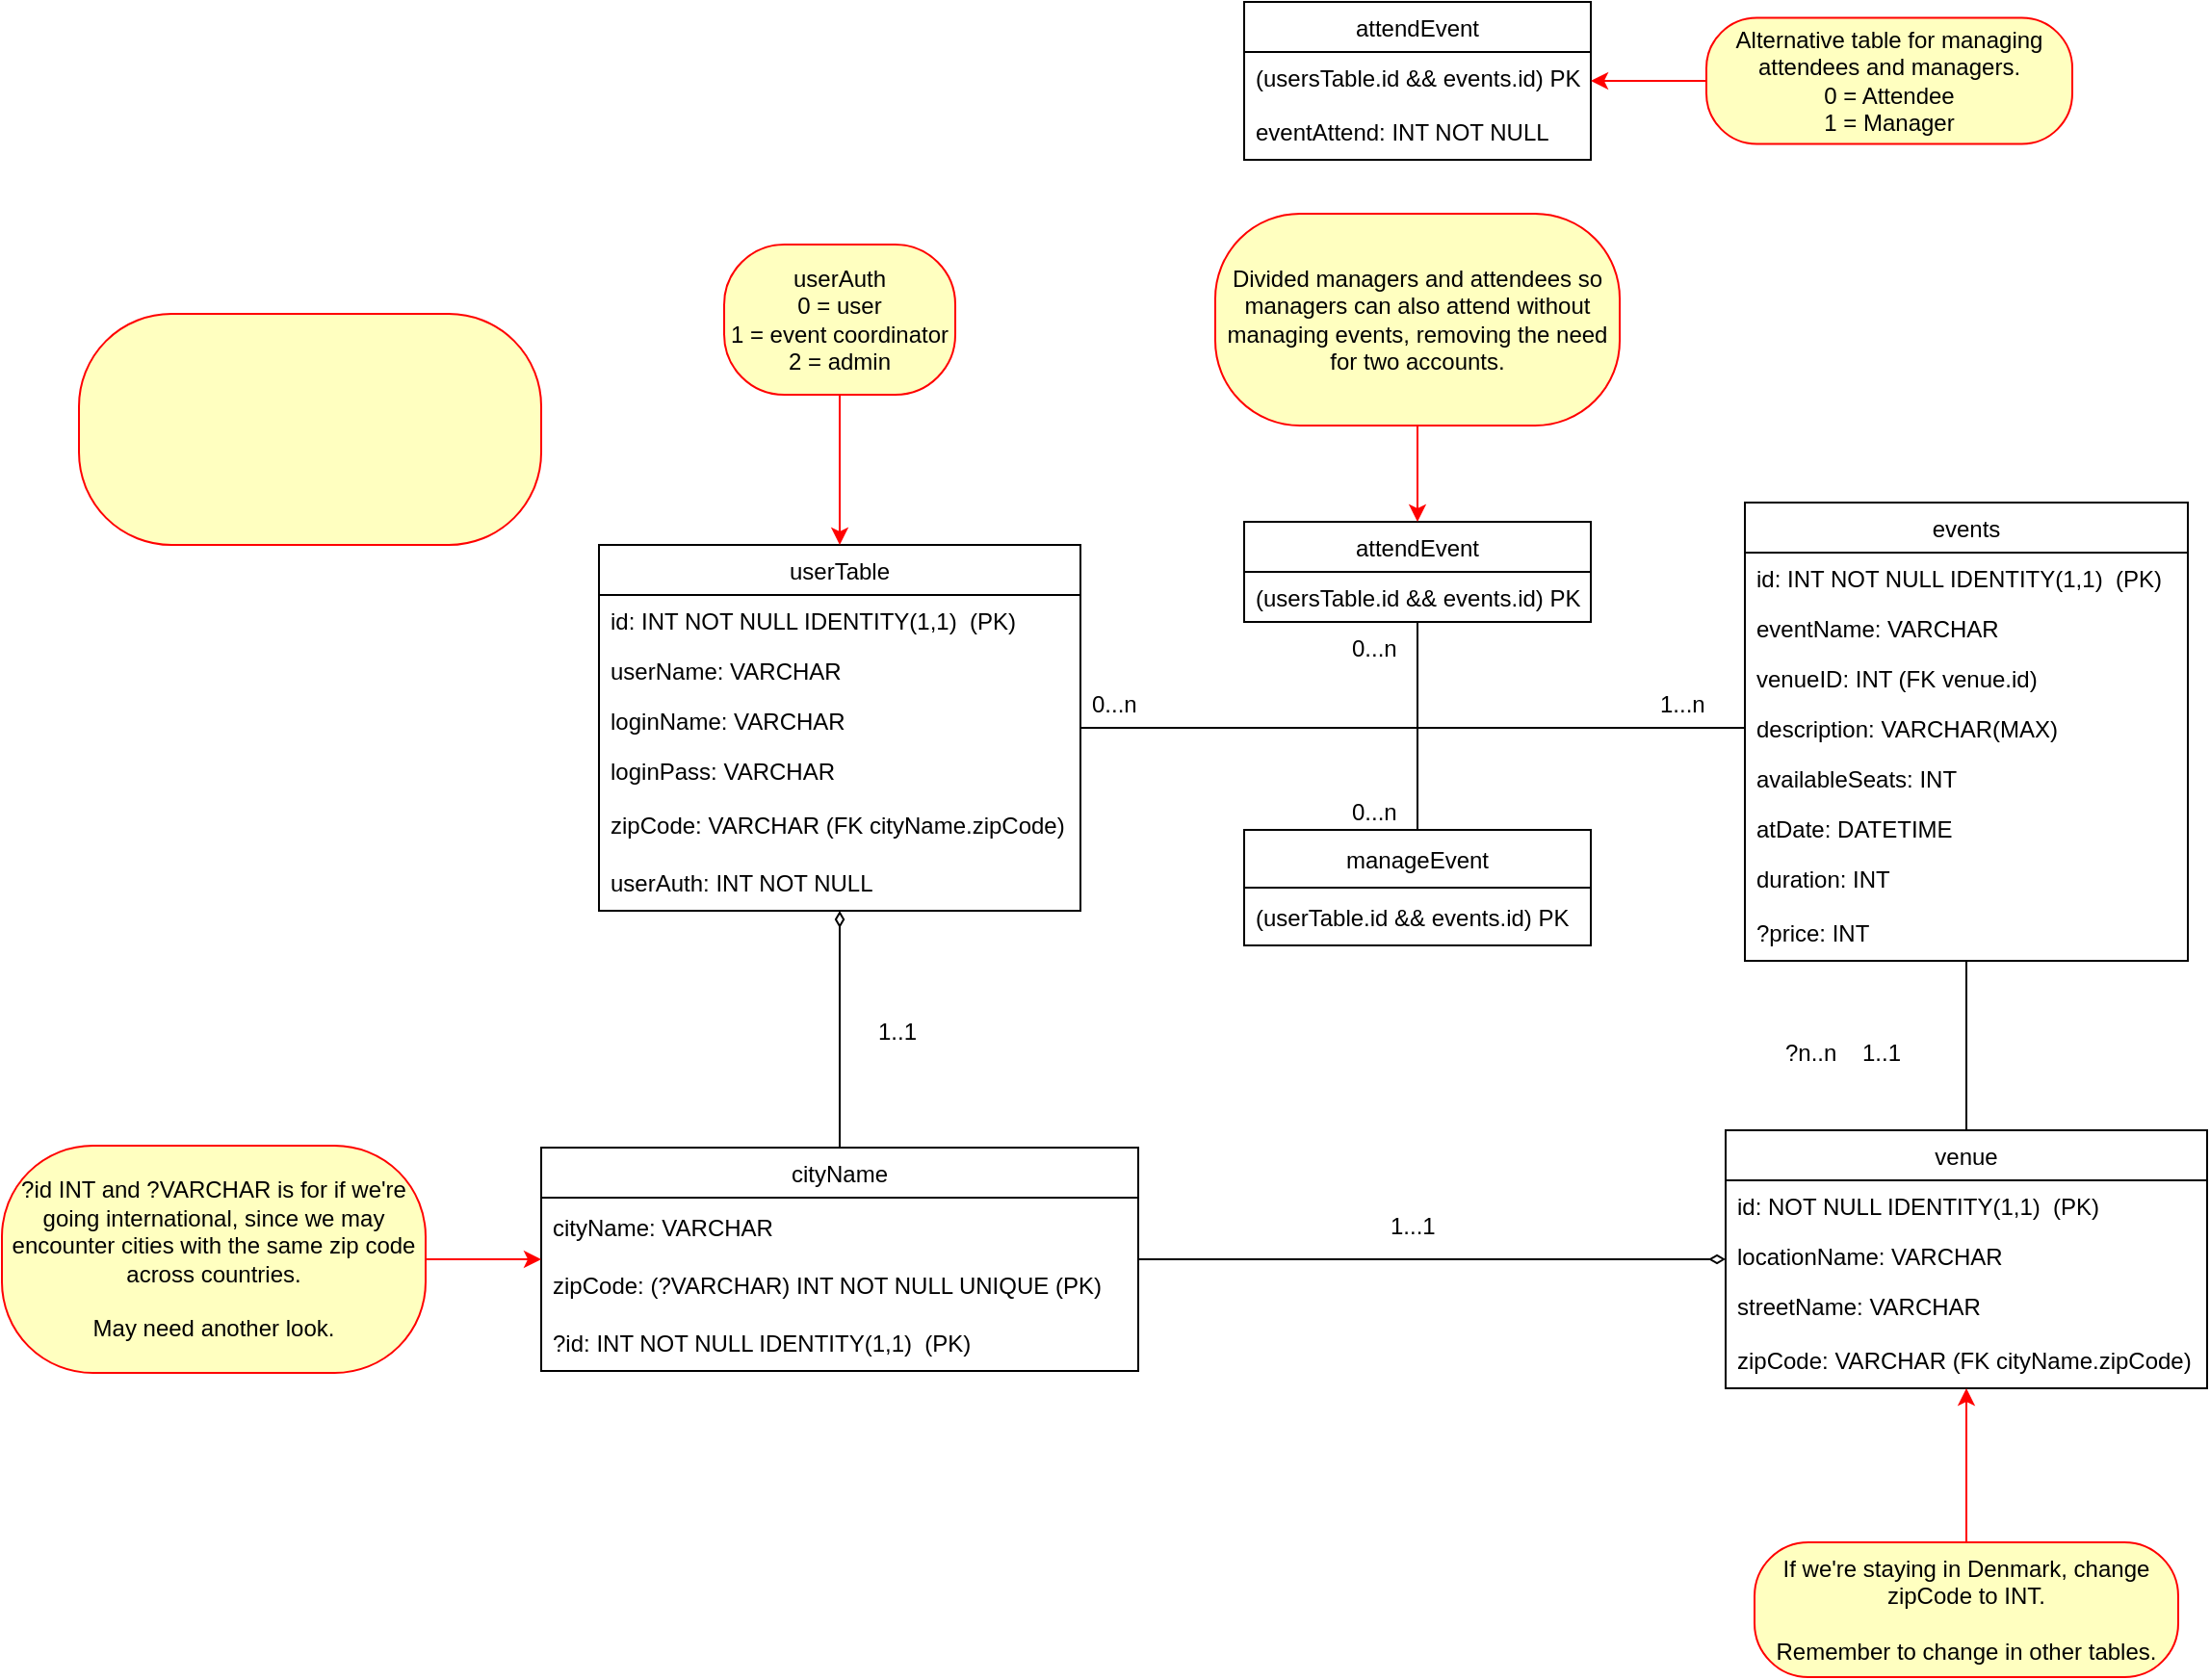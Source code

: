 <mxfile version="17.1.3" type="device"><diagram id="kEZYG3aGLap40qByYtUj" name="Side-1"><mxGraphModel dx="1360" dy="802" grid="1" gridSize="10" guides="1" tooltips="1" connect="1" arrows="1" fold="1" page="1" pageScale="1" pageWidth="827" pageHeight="1169" math="0" shadow="0"><root><mxCell id="0"/><mxCell id="1" parent="0"/><mxCell id="DgWlFO5S93TjzgwufPxI-1" value="events" style="swimlane;fontStyle=0;childLayout=stackLayout;horizontal=1;startSize=26;fillColor=none;horizontalStack=0;resizeParent=1;resizeParentMax=0;resizeLast=0;collapsible=1;marginBottom=0;" parent="1" vertex="1"><mxGeometry x="945" y="420" width="230" height="238" as="geometry"/></mxCell><mxCell id="DgWlFO5S93TjzgwufPxI-2" value="id: INT NOT NULL IDENTITY(1,1)  (PK)" style="text;strokeColor=none;fillColor=none;align=left;verticalAlign=top;spacingLeft=4;spacingRight=4;overflow=hidden;rotatable=0;points=[[0,0.5],[1,0.5]];portConstraint=eastwest;" parent="DgWlFO5S93TjzgwufPxI-1" vertex="1"><mxGeometry y="26" width="230" height="26" as="geometry"/></mxCell><mxCell id="DgWlFO5S93TjzgwufPxI-3" value="eventName: VARCHAR" style="text;strokeColor=none;fillColor=none;align=left;verticalAlign=top;spacingLeft=4;spacingRight=4;overflow=hidden;rotatable=0;points=[[0,0.5],[1,0.5]];portConstraint=eastwest;" parent="DgWlFO5S93TjzgwufPxI-1" vertex="1"><mxGeometry y="52" width="230" height="26" as="geometry"/></mxCell><mxCell id="DgWlFO5S93TjzgwufPxI-4" value="venueID: INT (FK venue.id)" style="text;strokeColor=none;fillColor=none;align=left;verticalAlign=top;spacingLeft=4;spacingRight=4;overflow=hidden;rotatable=0;points=[[0,0.5],[1,0.5]];portConstraint=eastwest;" parent="DgWlFO5S93TjzgwufPxI-1" vertex="1"><mxGeometry y="78" width="230" height="26" as="geometry"/></mxCell><mxCell id="5uSxXT8iUN5kk2MYFM6S-7" value="description: VARCHAR(MAX)" style="text;strokeColor=none;fillColor=none;align=left;verticalAlign=top;spacingLeft=4;spacingRight=4;overflow=hidden;rotatable=0;points=[[0,0.5],[1,0.5]];portConstraint=eastwest;" parent="DgWlFO5S93TjzgwufPxI-1" vertex="1"><mxGeometry y="104" width="230" height="26" as="geometry"/></mxCell><mxCell id="5uSxXT8iUN5kk2MYFM6S-8" value="availableSeats: INT" style="text;strokeColor=none;fillColor=none;align=left;verticalAlign=top;spacingLeft=4;spacingRight=4;overflow=hidden;rotatable=0;points=[[0,0.5],[1,0.5]];portConstraint=eastwest;" parent="DgWlFO5S93TjzgwufPxI-1" vertex="1"><mxGeometry y="130" width="230" height="26" as="geometry"/></mxCell><mxCell id="Txrur7zDu547Oeru97nZ-1" value="atDate: DATETIME" style="text;strokeColor=none;fillColor=none;align=left;verticalAlign=top;spacingLeft=4;spacingRight=4;overflow=hidden;rotatable=0;points=[[0,0.5],[1,0.5]];portConstraint=eastwest;" parent="DgWlFO5S93TjzgwufPxI-1" vertex="1"><mxGeometry y="156" width="230" height="26" as="geometry"/></mxCell><mxCell id="5uSxXT8iUN5kk2MYFM6S-10" value="duration: INT" style="text;strokeColor=none;fillColor=none;align=left;verticalAlign=top;spacingLeft=4;spacingRight=4;overflow=hidden;rotatable=0;points=[[0,0.5],[1,0.5]];portConstraint=eastwest;" parent="DgWlFO5S93TjzgwufPxI-1" vertex="1"><mxGeometry y="182" width="230" height="26" as="geometry"/></mxCell><mxCell id="3msqR7CbSsmQal9hS8hQ-15" value="?price: INT" style="text;strokeColor=none;fillColor=none;align=left;verticalAlign=middle;spacingLeft=4;spacingRight=4;overflow=hidden;points=[[0,0.5],[1,0.5]];portConstraint=eastwest;rotatable=0;" parent="DgWlFO5S93TjzgwufPxI-1" vertex="1"><mxGeometry y="208" width="230" height="30" as="geometry"/></mxCell><mxCell id="DgWlFO5S93TjzgwufPxI-5" value="userTable" style="swimlane;fontStyle=0;childLayout=stackLayout;horizontal=1;startSize=26;fillColor=none;horizontalStack=0;resizeParent=1;resizeParentMax=0;resizeLast=0;collapsible=1;marginBottom=0;" parent="1" vertex="1"><mxGeometry x="350.01" y="442" width="250" height="190" as="geometry"/></mxCell><mxCell id="DgWlFO5S93TjzgwufPxI-6" value="id: INT NOT NULL IDENTITY(1,1)  (PK)" style="text;strokeColor=none;fillColor=none;align=left;verticalAlign=top;spacingLeft=4;spacingRight=4;overflow=hidden;rotatable=0;points=[[0,0.5],[1,0.5]];portConstraint=eastwest;" parent="DgWlFO5S93TjzgwufPxI-5" vertex="1"><mxGeometry y="26" width="250" height="26" as="geometry"/></mxCell><mxCell id="DgWlFO5S93TjzgwufPxI-7" value="userName: VARCHAR" style="text;strokeColor=none;fillColor=none;align=left;verticalAlign=top;spacingLeft=4;spacingRight=4;overflow=hidden;rotatable=0;points=[[0,0.5],[1,0.5]];portConstraint=eastwest;" parent="DgWlFO5S93TjzgwufPxI-5" vertex="1"><mxGeometry y="52" width="250" height="26" as="geometry"/></mxCell><mxCell id="DgWlFO5S93TjzgwufPxI-8" value="loginName: VARCHAR" style="text;strokeColor=none;fillColor=none;align=left;verticalAlign=top;spacingLeft=4;spacingRight=4;overflow=hidden;rotatable=0;points=[[0,0.5],[1,0.5]];portConstraint=eastwest;" parent="DgWlFO5S93TjzgwufPxI-5" vertex="1"><mxGeometry y="78" width="250" height="26" as="geometry"/></mxCell><mxCell id="5uSxXT8iUN5kk2MYFM6S-1" value="loginPass: VARCHAR" style="text;strokeColor=none;fillColor=none;align=left;verticalAlign=top;spacingLeft=4;spacingRight=4;overflow=hidden;rotatable=0;points=[[0,0.5],[1,0.5]];portConstraint=eastwest;" parent="DgWlFO5S93TjzgwufPxI-5" vertex="1"><mxGeometry y="104" width="250" height="26" as="geometry"/></mxCell><mxCell id="3msqR7CbSsmQal9hS8hQ-7" value="zipCode: VARCHAR (FK cityName.zipCode)" style="text;strokeColor=none;fillColor=none;align=left;verticalAlign=middle;spacingLeft=4;spacingRight=4;overflow=hidden;points=[[0,0.5],[1,0.5]];portConstraint=eastwest;rotatable=0;" parent="DgWlFO5S93TjzgwufPxI-5" vertex="1"><mxGeometry y="130" width="250" height="30" as="geometry"/></mxCell><mxCell id="3msqR7CbSsmQal9hS8hQ-9" value="userAuth: INT NOT NULL" style="text;strokeColor=none;fillColor=none;align=left;verticalAlign=middle;spacingLeft=4;spacingRight=4;overflow=hidden;points=[[0,0.5],[1,0.5]];portConstraint=eastwest;rotatable=0;" parent="DgWlFO5S93TjzgwufPxI-5" vertex="1"><mxGeometry y="160" width="250" height="30" as="geometry"/></mxCell><mxCell id="3msqR7CbSsmQal9hS8hQ-27" style="edgeStyle=orthogonalEdgeStyle;rounded=0;orthogonalLoop=1;jettySize=auto;html=1;endArrow=none;endFill=0;strokeColor=#000000;" parent="1" source="DgWlFO5S93TjzgwufPxI-9" target="DgWlFO5S93TjzgwufPxI-1" edge="1"><mxGeometry relative="1" as="geometry"><mxPoint x="1055" y="660" as="targetPoint"/></mxGeometry></mxCell><mxCell id="DgWlFO5S93TjzgwufPxI-9" value="venue" style="swimlane;fontStyle=0;childLayout=stackLayout;horizontal=1;startSize=26;fillColor=none;horizontalStack=0;resizeParent=1;resizeParentMax=0;resizeLast=0;collapsible=1;marginBottom=0;" parent="1" vertex="1"><mxGeometry x="935" y="746" width="250" height="134" as="geometry"/></mxCell><mxCell id="5uSxXT8iUN5kk2MYFM6S-13" value="id: NOT NULL IDENTITY(1,1)  (PK)" style="text;strokeColor=none;fillColor=none;align=left;verticalAlign=top;spacingLeft=4;spacingRight=4;overflow=hidden;rotatable=0;points=[[0,0.5],[1,0.5]];portConstraint=eastwest;" parent="DgWlFO5S93TjzgwufPxI-9" vertex="1"><mxGeometry y="26" width="250" height="26" as="geometry"/></mxCell><mxCell id="DgWlFO5S93TjzgwufPxI-10" value="locationName: VARCHAR" style="text;strokeColor=none;fillColor=none;align=left;verticalAlign=top;spacingLeft=4;spacingRight=4;overflow=hidden;rotatable=0;points=[[0,0.5],[1,0.5]];portConstraint=eastwest;" parent="DgWlFO5S93TjzgwufPxI-9" vertex="1"><mxGeometry y="52" width="250" height="26" as="geometry"/></mxCell><mxCell id="DgWlFO5S93TjzgwufPxI-11" value="streetName: VARCHAR" style="text;strokeColor=none;fillColor=none;align=left;verticalAlign=top;spacingLeft=4;spacingRight=4;overflow=hidden;rotatable=0;points=[[0,0.5],[1,0.5]];portConstraint=eastwest;" parent="DgWlFO5S93TjzgwufPxI-9" vertex="1"><mxGeometry y="78" width="250" height="26" as="geometry"/></mxCell><mxCell id="3msqR7CbSsmQal9hS8hQ-8" value="zipCode: VARCHAR (FK cityName.zipCode)" style="text;strokeColor=none;fillColor=none;align=left;verticalAlign=middle;spacingLeft=4;spacingRight=4;overflow=hidden;points=[[0,0.5],[1,0.5]];portConstraint=eastwest;rotatable=0;" parent="DgWlFO5S93TjzgwufPxI-9" vertex="1"><mxGeometry y="104" width="250" height="30" as="geometry"/></mxCell><mxCell id="3msqR7CbSsmQal9hS8hQ-26" style="edgeStyle=orthogonalEdgeStyle;rounded=0;orthogonalLoop=1;jettySize=auto;html=1;endArrow=none;endFill=0;strokeColor=#000000;" parent="1" source="5uSxXT8iUN5kk2MYFM6S-3" edge="1"><mxGeometry relative="1" as="geometry"><mxPoint x="775" y="542" as="targetPoint"/></mxGeometry></mxCell><mxCell id="5uSxXT8iUN5kk2MYFM6S-3" value="attendEvent" style="swimlane;fontStyle=0;childLayout=stackLayout;horizontal=1;startSize=26;fillColor=none;horizontalStack=0;resizeParent=1;resizeParentMax=0;resizeLast=0;collapsible=1;marginBottom=0;" parent="1" vertex="1"><mxGeometry x="685" y="430" width="180" height="52" as="geometry"/></mxCell><mxCell id="5uSxXT8iUN5kk2MYFM6S-5" value="(usersTable.id &amp;&amp; events.id) PK" style="text;strokeColor=none;fillColor=none;align=left;verticalAlign=top;spacingLeft=4;spacingRight=4;overflow=hidden;rotatable=0;points=[[0,0.5],[1,0.5]];portConstraint=eastwest;" parent="5uSxXT8iUN5kk2MYFM6S-3" vertex="1"><mxGeometry y="26" width="180" height="26" as="geometry"/></mxCell><mxCell id="3msqR7CbSsmQal9hS8hQ-23" style="edgeStyle=orthogonalEdgeStyle;rounded=0;orthogonalLoop=1;jettySize=auto;html=1;entryX=0.5;entryY=0;entryDx=0;entryDy=0;strokeColor=#FF0000;" parent="1" source="5uSxXT8iUN5kk2MYFM6S-11" target="DgWlFO5S93TjzgwufPxI-5" edge="1"><mxGeometry relative="1" as="geometry"/></mxCell><mxCell id="5uSxXT8iUN5kk2MYFM6S-11" value="userAuth&lt;br&gt;0 = user&lt;br&gt;1 = event coordinator&lt;br&gt;2 = admin" style="rounded=1;whiteSpace=wrap;html=1;arcSize=40;fontColor=#000000;fillColor=#ffffc0;strokeColor=#ff0000;" parent="1" vertex="1"><mxGeometry x="415.01" y="286" width="120" height="78" as="geometry"/></mxCell><mxCell id="3msqR7CbSsmQal9hS8hQ-28" style="edgeStyle=orthogonalEdgeStyle;rounded=0;orthogonalLoop=1;jettySize=auto;html=1;endArrow=diamondThin;endFill=0;strokeColor=#000000;" parent="1" source="3msqR7CbSsmQal9hS8hQ-2" target="DgWlFO5S93TjzgwufPxI-5" edge="1"><mxGeometry relative="1" as="geometry"/></mxCell><mxCell id="3msqR7CbSsmQal9hS8hQ-2" value="cityName" style="swimlane;fontStyle=0;childLayout=stackLayout;horizontal=1;startSize=26;fillColor=none;horizontalStack=0;resizeParent=1;resizeParentMax=0;resizeLast=0;collapsible=1;marginBottom=0;" parent="1" vertex="1"><mxGeometry x="320.01" y="755" width="310" height="116" as="geometry"/></mxCell><mxCell id="3msqR7CbSsmQal9hS8hQ-5" value="cityName: VARCHAR" style="text;strokeColor=none;fillColor=none;align=left;verticalAlign=middle;spacingLeft=4;spacingRight=4;overflow=hidden;points=[[0,0.5],[1,0.5]];portConstraint=eastwest;rotatable=0;" parent="3msqR7CbSsmQal9hS8hQ-2" vertex="1"><mxGeometry y="26" width="310" height="30" as="geometry"/></mxCell><mxCell id="3msqR7CbSsmQal9hS8hQ-4" value="zipCode: (?VARCHAR) INT NOT NULL UNIQUE (PK)" style="text;strokeColor=none;fillColor=none;align=left;verticalAlign=middle;spacingLeft=4;spacingRight=4;overflow=hidden;points=[[0,0.5],[1,0.5]];portConstraint=eastwest;rotatable=0;" parent="3msqR7CbSsmQal9hS8hQ-2" vertex="1"><mxGeometry y="56" width="310" height="30" as="geometry"/></mxCell><mxCell id="3msqR7CbSsmQal9hS8hQ-38" value="?id: INT NOT NULL IDENTITY(1,1)  (PK)" style="text;strokeColor=none;fillColor=none;align=left;verticalAlign=middle;spacingLeft=4;spacingRight=4;overflow=hidden;points=[[0,0.5],[1,0.5]];portConstraint=eastwest;rotatable=0;" parent="3msqR7CbSsmQal9hS8hQ-2" vertex="1"><mxGeometry y="86" width="310" height="30" as="geometry"/></mxCell><mxCell id="3msqR7CbSsmQal9hS8hQ-25" style="edgeStyle=orthogonalEdgeStyle;rounded=0;orthogonalLoop=1;jettySize=auto;html=1;endArrow=none;endFill=0;strokeColor=#000000;" parent="1" source="3msqR7CbSsmQal9hS8hQ-16" edge="1"><mxGeometry relative="1" as="geometry"><mxPoint x="775" y="542" as="targetPoint"/></mxGeometry></mxCell><mxCell id="3msqR7CbSsmQal9hS8hQ-16" value="manageEvent" style="swimlane;fontStyle=0;childLayout=stackLayout;horizontal=1;startSize=30;horizontalStack=0;resizeParent=1;resizeParentMax=0;resizeLast=0;collapsible=1;marginBottom=0;" parent="1" vertex="1"><mxGeometry x="685" y="590" width="180" height="60" as="geometry"><mxRectangle x="630" y="606" width="110" height="30" as="alternateBounds"/></mxGeometry></mxCell><mxCell id="3msqR7CbSsmQal9hS8hQ-17" value="(userTable.id &amp;&amp; events.id) PK" style="text;strokeColor=none;fillColor=none;align=left;verticalAlign=middle;spacingLeft=4;spacingRight=4;overflow=hidden;points=[[0,0.5],[1,0.5]];portConstraint=eastwest;rotatable=0;" parent="3msqR7CbSsmQal9hS8hQ-16" vertex="1"><mxGeometry y="30" width="180" height="30" as="geometry"/></mxCell><mxCell id="3msqR7CbSsmQal9hS8hQ-21" style="edgeStyle=orthogonalEdgeStyle;rounded=0;orthogonalLoop=1;jettySize=auto;html=1;entryX=0.5;entryY=0;entryDx=0;entryDy=0;fillColor=#f8cecc;strokeColor=#FF0000;" parent="1" source="3msqR7CbSsmQal9hS8hQ-20" target="5uSxXT8iUN5kk2MYFM6S-3" edge="1"><mxGeometry relative="1" as="geometry"/></mxCell><mxCell id="3msqR7CbSsmQal9hS8hQ-20" value="Divided managers and attendees so managers can also attend without managing events, removing the need for two accounts." style="rounded=1;whiteSpace=wrap;html=1;arcSize=40;fontColor=#000000;fillColor=#ffffc0;strokeColor=#ff0000;" parent="1" vertex="1"><mxGeometry x="670" y="270" width="210" height="110" as="geometry"/></mxCell><mxCell id="3msqR7CbSsmQal9hS8hQ-24" style="edgeStyle=orthogonalEdgeStyle;rounded=0;orthogonalLoop=1;jettySize=auto;html=1;entryX=0;entryY=0.5;entryDx=0;entryDy=0;strokeColor=#000000;endArrow=none;endFill=0;" parent="1" source="DgWlFO5S93TjzgwufPxI-5" target="5uSxXT8iUN5kk2MYFM6S-7" edge="1"><mxGeometry relative="1" as="geometry"/></mxCell><mxCell id="3msqR7CbSsmQal9hS8hQ-30" value="1..1" style="text;html=1;strokeColor=none;fillColor=none;align=center;verticalAlign=middle;whiteSpace=wrap;rounded=0;" parent="1" vertex="1"><mxGeometry x="475.01" y="680" width="60" height="30" as="geometry"/></mxCell><mxCell id="3msqR7CbSsmQal9hS8hQ-31" value="0...n" style="text;strokeColor=none;fillColor=none;align=left;verticalAlign=middle;spacingLeft=4;spacingRight=4;overflow=hidden;points=[[0,0.5],[1,0.5]];portConstraint=eastwest;rotatable=0;" parent="1" vertex="1"><mxGeometry x="600" y="509" width="40" height="30" as="geometry"/></mxCell><mxCell id="3msqR7CbSsmQal9hS8hQ-32" value="1...n" style="text;strokeColor=none;fillColor=none;align=left;verticalAlign=middle;spacingLeft=4;spacingRight=4;overflow=hidden;points=[[0,0.5],[1,0.5]];portConstraint=eastwest;rotatable=0;" parent="1" vertex="1"><mxGeometry x="895" y="509" width="40" height="30" as="geometry"/></mxCell><mxCell id="3msqR7CbSsmQal9hS8hQ-33" value="?n..n" style="text;strokeColor=none;fillColor=none;align=left;verticalAlign=middle;spacingLeft=4;spacingRight=4;overflow=hidden;points=[[0,0.5],[1,0.5]];portConstraint=eastwest;rotatable=0;" parent="1" vertex="1"><mxGeometry x="960" y="690" width="40" height="30" as="geometry"/></mxCell><mxCell id="3msqR7CbSsmQal9hS8hQ-34" style="edgeStyle=orthogonalEdgeStyle;rounded=0;orthogonalLoop=1;jettySize=auto;html=1;endArrow=diamondThin;endFill=0;strokeColor=#000000;" parent="1" source="3msqR7CbSsmQal9hS8hQ-2" target="DgWlFO5S93TjzgwufPxI-9" edge="1"><mxGeometry relative="1" as="geometry"/></mxCell><mxCell id="3msqR7CbSsmQal9hS8hQ-36" value="1...1" style="text;strokeColor=none;fillColor=none;align=left;verticalAlign=middle;spacingLeft=4;spacingRight=4;overflow=hidden;points=[[0,0.5],[1,0.5]];portConstraint=eastwest;rotatable=0;" parent="1" vertex="1"><mxGeometry x="755" y="780" width="40" height="30" as="geometry"/></mxCell><mxCell id="3msqR7CbSsmQal9hS8hQ-40" style="edgeStyle=orthogonalEdgeStyle;rounded=0;orthogonalLoop=1;jettySize=auto;html=1;endArrow=classic;endFill=1;strokeColor=#FF0000;" parent="1" source="3msqR7CbSsmQal9hS8hQ-39" target="3msqR7CbSsmQal9hS8hQ-2" edge="1"><mxGeometry relative="1" as="geometry"><Array as="points"/></mxGeometry></mxCell><mxCell id="3msqR7CbSsmQal9hS8hQ-39" value="?id INT and ?VARCHAR is for if we're going international, since we may encounter cities with the same zip code across countries.&lt;br&gt;&lt;br&gt;May need another look." style="rounded=1;whiteSpace=wrap;html=1;arcSize=40;fontColor=#000000;fillColor=#ffffc0;strokeColor=#ff0000;" parent="1" vertex="1"><mxGeometry x="40" y="754" width="220" height="118" as="geometry"/></mxCell><mxCell id="41MVjL3Vg9E8LJh4SS82-4" value="0...n" style="text;strokeColor=none;fillColor=none;align=left;verticalAlign=middle;spacingLeft=4;spacingRight=4;overflow=hidden;points=[[0,0.5],[1,0.5]];portConstraint=eastwest;rotatable=0;" parent="1" vertex="1"><mxGeometry x="735" y="480" width="40" height="30" as="geometry"/></mxCell><mxCell id="41MVjL3Vg9E8LJh4SS82-5" value="0...n" style="text;strokeColor=none;fillColor=none;align=left;verticalAlign=middle;spacingLeft=4;spacingRight=4;overflow=hidden;points=[[0,0.5],[1,0.5]];portConstraint=eastwest;rotatable=0;" parent="1" vertex="1"><mxGeometry x="735" y="565" width="40" height="30" as="geometry"/></mxCell><mxCell id="41MVjL3Vg9E8LJh4SS82-6" value="attendEvent" style="swimlane;fontStyle=0;childLayout=stackLayout;horizontal=1;startSize=26;fillColor=none;horizontalStack=0;resizeParent=1;resizeParentMax=0;resizeLast=0;collapsible=1;marginBottom=0;" parent="1" vertex="1"><mxGeometry x="685" y="160" width="180" height="82" as="geometry"/></mxCell><mxCell id="41MVjL3Vg9E8LJh4SS82-7" value="(usersTable.id &amp;&amp; events.id) PK" style="text;strokeColor=none;fillColor=none;align=left;verticalAlign=top;spacingLeft=4;spacingRight=4;overflow=hidden;rotatable=0;points=[[0,0.5],[1,0.5]];portConstraint=eastwest;" parent="41MVjL3Vg9E8LJh4SS82-6" vertex="1"><mxGeometry y="26" width="180" height="26" as="geometry"/></mxCell><mxCell id="41MVjL3Vg9E8LJh4SS82-8" value="eventAttend: INT NOT NULL" style="text;strokeColor=none;fillColor=none;align=left;verticalAlign=middle;spacingLeft=4;spacingRight=4;overflow=hidden;points=[[0,0.5],[1,0.5]];portConstraint=eastwest;rotatable=0;" parent="41MVjL3Vg9E8LJh4SS82-6" vertex="1"><mxGeometry y="52" width="180" height="30" as="geometry"/></mxCell><mxCell id="41MVjL3Vg9E8LJh4SS82-10" style="edgeStyle=orthogonalEdgeStyle;rounded=0;orthogonalLoop=1;jettySize=auto;html=1;strokeColor=#FF0000;" parent="1" source="41MVjL3Vg9E8LJh4SS82-9" target="41MVjL3Vg9E8LJh4SS82-6" edge="1"><mxGeometry relative="1" as="geometry"/></mxCell><mxCell id="41MVjL3Vg9E8LJh4SS82-9" value="Alternative table for managing attendees and managers.&lt;br&gt;0 = Attendee&lt;br&gt;1 = Manager" style="rounded=1;whiteSpace=wrap;html=1;arcSize=40;fontColor=#000000;fillColor=#ffffc0;strokeColor=#ff0000;" parent="1" vertex="1"><mxGeometry x="925" y="168.25" width="190" height="65.5" as="geometry"/></mxCell><mxCell id="41MVjL3Vg9E8LJh4SS82-12" style="edgeStyle=orthogonalEdgeStyle;rounded=0;orthogonalLoop=1;jettySize=auto;html=1;strokeColor=#FF0000;" parent="1" source="41MVjL3Vg9E8LJh4SS82-11" target="DgWlFO5S93TjzgwufPxI-9" edge="1"><mxGeometry relative="1" as="geometry"/></mxCell><mxCell id="41MVjL3Vg9E8LJh4SS82-11" value="If we're staying in Denmark, change zipCode to INT.&lt;br&gt;&lt;br&gt;Remember to change in other tables." style="rounded=1;whiteSpace=wrap;html=1;arcSize=40;fontColor=#000000;fillColor=#ffffc0;strokeColor=#ff0000;" parent="1" vertex="1"><mxGeometry x="950" y="960" width="220" height="70" as="geometry"/></mxCell><mxCell id="cM6V_hRoUxU73FLOjTar-1" value="" style="rounded=1;whiteSpace=wrap;html=1;arcSize=40;fontColor=#000000;fillColor=#ffffc0;strokeColor=#ff0000;" vertex="1" parent="1"><mxGeometry x="80.01" y="322" width="240" height="120" as="geometry"/></mxCell><mxCell id="cM6V_hRoUxU73FLOjTar-2" value="1..1" style="text;strokeColor=none;fillColor=none;align=left;verticalAlign=middle;spacingLeft=4;spacingRight=4;overflow=hidden;points=[[0,0.5],[1,0.5]];portConstraint=eastwest;rotatable=0;" vertex="1" parent="1"><mxGeometry x="1000" y="690" width="40" height="30" as="geometry"/></mxCell></root></mxGraphModel></diagram></mxfile>